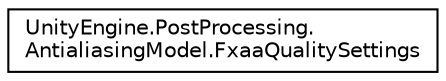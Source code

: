 digraph "Graphical Class Hierarchy"
{
  edge [fontname="Helvetica",fontsize="10",labelfontname="Helvetica",labelfontsize="10"];
  node [fontname="Helvetica",fontsize="10",shape=record];
  rankdir="LR";
  Node0 [label="UnityEngine.PostProcessing.\lAntialiasingModel.FxaaQualitySettings",height=0.2,width=0.4,color="black", fillcolor="white", style="filled",URL="$struct_unity_engine_1_1_post_processing_1_1_antialiasing_model_1_1_fxaa_quality_settings.html"];
}
